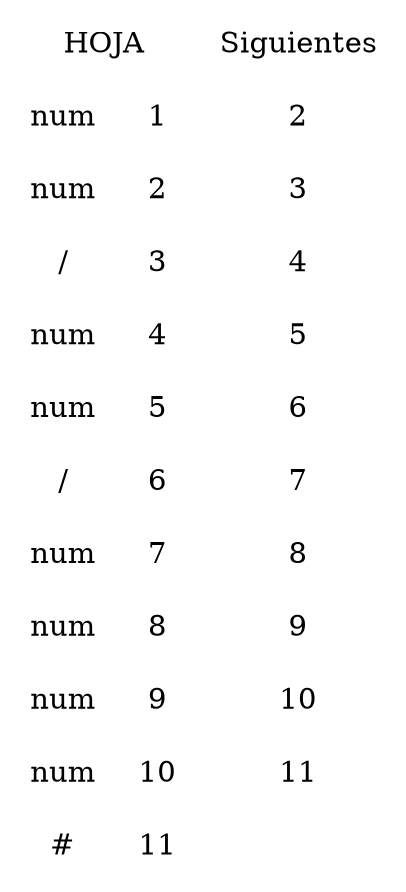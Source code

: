 digraph grafica{
rankdir=LR;
forcelabels= true;
node [shape = plain];
nodo42 [label = <<table border = '0' cellboder = '1' cellspacing='0' cellpadding='10'>
<tr>
<td COLSPAN='2'>HOJA</td>
<td>Siguientes</td>
</tr>
<tr>
<td>num</td>
<td>1</td>
<td>2</td>
</tr>
<tr>
<td>num</td>
<td>2</td>
<td>3</td>
</tr>
<tr>
<td>/</td>
<td>3</td>
<td>4</td>
</tr>
<tr>
<td>num</td>
<td>4</td>
<td>5</td>
</tr>
<tr>
<td>num</td>
<td>5</td>
<td>6</td>
</tr>
<tr>
<td>/</td>
<td>6</td>
<td>7</td>
</tr>
<tr>
<td>num</td>
<td>7</td>
<td>8</td>
</tr>
<tr>
<td>num</td>
<td>8</td>
<td>9</td>
</tr>
<tr>
<td>num</td>
<td>9</td>
<td>10</td>
</tr>
<tr>
<td>num</td>
<td>10</td>
<td>11</td>
</tr>
<tr>
<td>#</td>
<td>11</td>
<td></td>
</tr>
</table>>];

}